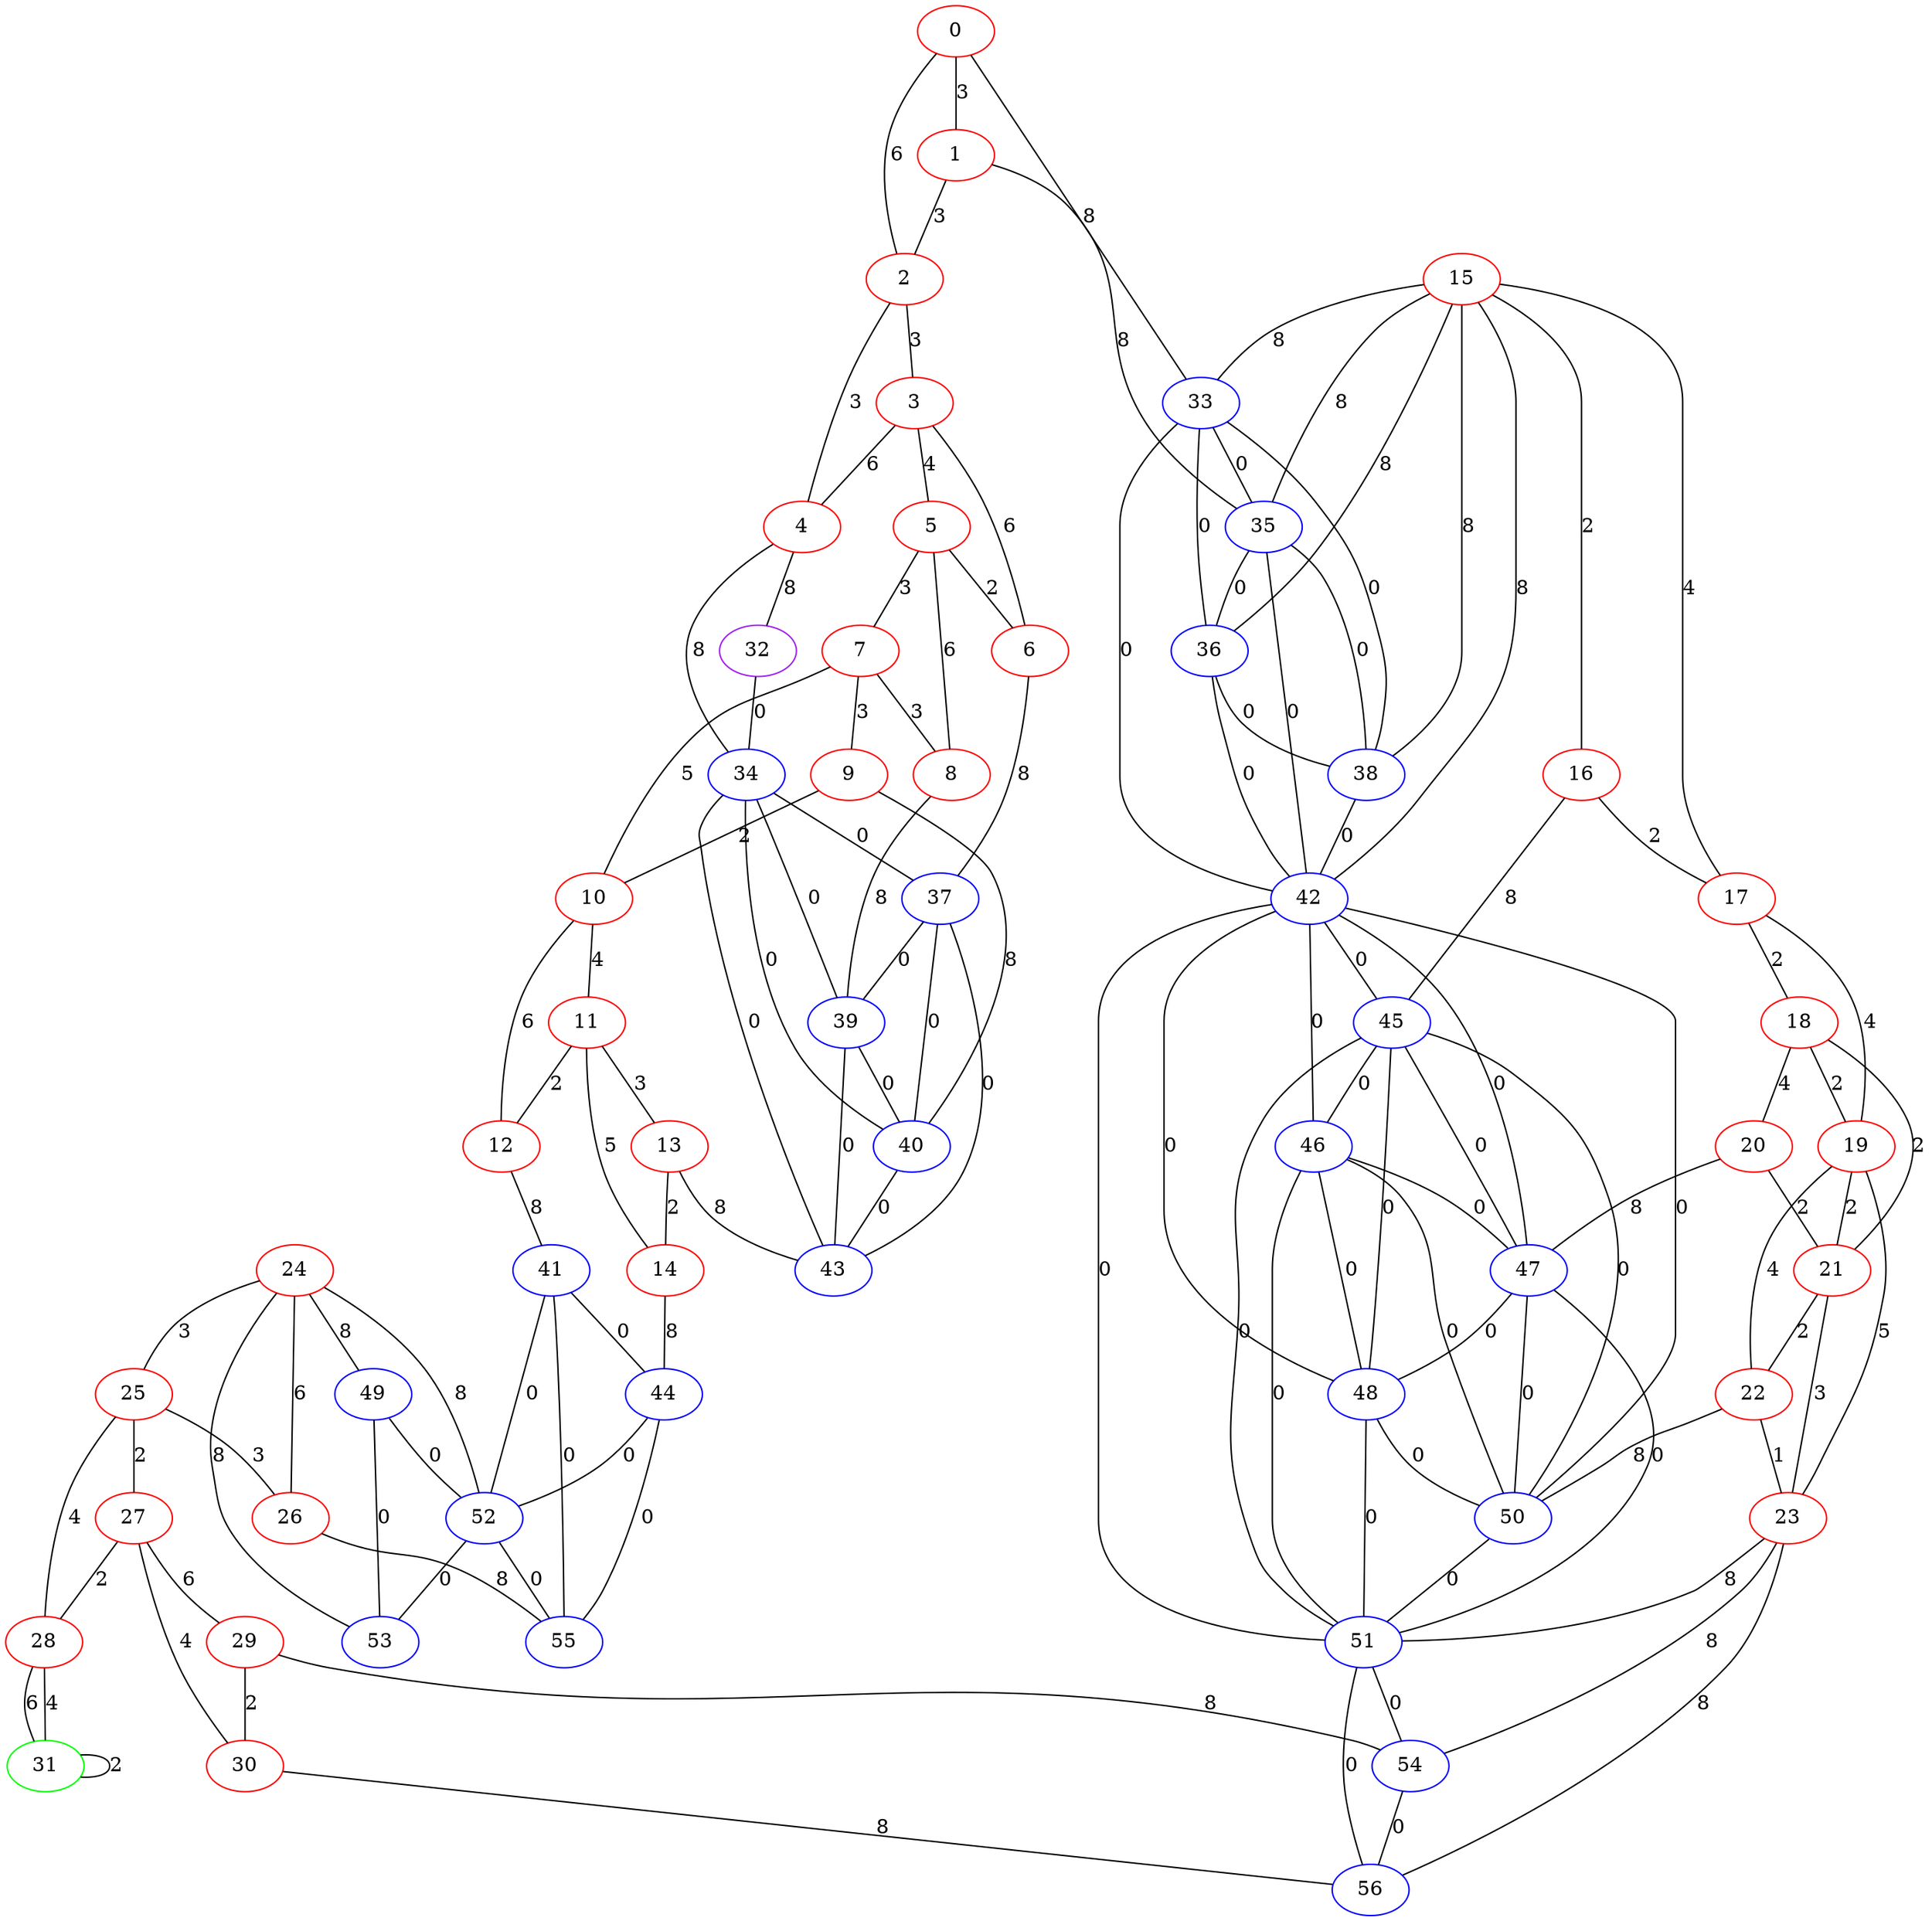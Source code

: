 graph "" {
0 [color=red, weight=1];
1 [color=red, weight=1];
2 [color=red, weight=1];
3 [color=red, weight=1];
4 [color=red, weight=1];
5 [color=red, weight=1];
6 [color=red, weight=1];
7 [color=red, weight=1];
8 [color=red, weight=1];
9 [color=red, weight=1];
10 [color=red, weight=1];
11 [color=red, weight=1];
12 [color=red, weight=1];
13 [color=red, weight=1];
14 [color=red, weight=1];
15 [color=red, weight=1];
16 [color=red, weight=1];
17 [color=red, weight=1];
18 [color=red, weight=1];
19 [color=red, weight=1];
20 [color=red, weight=1];
21 [color=red, weight=1];
22 [color=red, weight=1];
23 [color=red, weight=1];
24 [color=red, weight=1];
25 [color=red, weight=1];
26 [color=red, weight=1];
27 [color=red, weight=1];
28 [color=red, weight=1];
29 [color=red, weight=1];
30 [color=red, weight=1];
31 [color=green, weight=2];
32 [color=purple, weight=4];
33 [color=blue, weight=3];
34 [color=blue, weight=3];
35 [color=blue, weight=3];
36 [color=blue, weight=3];
37 [color=blue, weight=3];
38 [color=blue, weight=3];
39 [color=blue, weight=3];
40 [color=blue, weight=3];
41 [color=blue, weight=3];
42 [color=blue, weight=3];
43 [color=blue, weight=3];
44 [color=blue, weight=3];
45 [color=blue, weight=3];
46 [color=blue, weight=3];
47 [color=blue, weight=3];
48 [color=blue, weight=3];
49 [color=blue, weight=3];
50 [color=blue, weight=3];
51 [color=blue, weight=3];
52 [color=blue, weight=3];
53 [color=blue, weight=3];
54 [color=blue, weight=3];
55 [color=blue, weight=3];
56 [color=blue, weight=3];
0 -- 1  [key=0, label=3];
0 -- 2  [key=0, label=6];
0 -- 33  [key=0, label=8];
1 -- 2  [key=0, label=3];
1 -- 35  [key=0, label=8];
2 -- 3  [key=0, label=3];
2 -- 4  [key=0, label=3];
3 -- 4  [key=0, label=6];
3 -- 5  [key=0, label=4];
3 -- 6  [key=0, label=6];
4 -- 32  [key=0, label=8];
4 -- 34  [key=0, label=8];
5 -- 8  [key=0, label=6];
5 -- 6  [key=0, label=2];
5 -- 7  [key=0, label=3];
6 -- 37  [key=0, label=8];
7 -- 8  [key=0, label=3];
7 -- 9  [key=0, label=3];
7 -- 10  [key=0, label=5];
8 -- 39  [key=0, label=8];
9 -- 40  [key=0, label=8];
9 -- 10  [key=0, label=2];
10 -- 11  [key=0, label=4];
10 -- 12  [key=0, label=6];
11 -- 12  [key=0, label=2];
11 -- 13  [key=0, label=3];
11 -- 14  [key=0, label=5];
12 -- 41  [key=0, label=8];
13 -- 43  [key=0, label=8];
13 -- 14  [key=0, label=2];
14 -- 44  [key=0, label=8];
15 -- 33  [key=0, label=8];
15 -- 35  [key=0, label=8];
15 -- 36  [key=0, label=8];
15 -- 38  [key=0, label=8];
15 -- 42  [key=0, label=8];
15 -- 16  [key=0, label=2];
15 -- 17  [key=0, label=4];
16 -- 17  [key=0, label=2];
16 -- 45  [key=0, label=8];
17 -- 18  [key=0, label=2];
17 -- 19  [key=0, label=4];
18 -- 19  [key=0, label=2];
18 -- 20  [key=0, label=4];
18 -- 21  [key=0, label=2];
19 -- 21  [key=0, label=2];
19 -- 22  [key=0, label=4];
19 -- 23  [key=0, label=5];
20 -- 21  [key=0, label=2];
20 -- 47  [key=0, label=8];
21 -- 22  [key=0, label=2];
21 -- 23  [key=0, label=3];
22 -- 50  [key=0, label=8];
22 -- 23  [key=0, label=1];
23 -- 51  [key=0, label=8];
23 -- 54  [key=0, label=8];
23 -- 56  [key=0, label=8];
24 -- 25  [key=0, label=3];
24 -- 26  [key=0, label=6];
24 -- 52  [key=0, label=8];
24 -- 53  [key=0, label=8];
24 -- 49  [key=0, label=8];
25 -- 26  [key=0, label=3];
25 -- 27  [key=0, label=2];
25 -- 28  [key=0, label=4];
26 -- 55  [key=0, label=8];
27 -- 28  [key=0, label=2];
27 -- 29  [key=0, label=6];
27 -- 30  [key=0, label=4];
28 -- 31  [key=0, label=4];
28 -- 31  [key=1, label=6];
29 -- 54  [key=0, label=8];
29 -- 30  [key=0, label=2];
30 -- 56  [key=0, label=8];
31 -- 31  [key=0, label=2];
32 -- 34  [key=0, label=0];
33 -- 35  [key=0, label=0];
33 -- 36  [key=0, label=0];
33 -- 38  [key=0, label=0];
33 -- 42  [key=0, label=0];
34 -- 37  [key=0, label=0];
34 -- 39  [key=0, label=0];
34 -- 40  [key=0, label=0];
34 -- 43  [key=0, label=0];
35 -- 36  [key=0, label=0];
35 -- 38  [key=0, label=0];
35 -- 42  [key=0, label=0];
36 -- 42  [key=0, label=0];
36 -- 38  [key=0, label=0];
37 -- 40  [key=0, label=0];
37 -- 43  [key=0, label=0];
37 -- 39  [key=0, label=0];
38 -- 42  [key=0, label=0];
39 -- 40  [key=0, label=0];
39 -- 43  [key=0, label=0];
40 -- 43  [key=0, label=0];
41 -- 44  [key=0, label=0];
41 -- 55  [key=0, label=0];
41 -- 52  [key=0, label=0];
42 -- 45  [key=0, label=0];
42 -- 46  [key=0, label=0];
42 -- 48  [key=0, label=0];
42 -- 50  [key=0, label=0];
42 -- 51  [key=0, label=0];
42 -- 47  [key=0, label=0];
44 -- 52  [key=0, label=0];
44 -- 55  [key=0, label=0];
45 -- 48  [key=0, label=0];
45 -- 46  [key=0, label=0];
45 -- 47  [key=0, label=0];
45 -- 50  [key=0, label=0];
45 -- 51  [key=0, label=0];
46 -- 47  [key=0, label=0];
46 -- 48  [key=0, label=0];
46 -- 50  [key=0, label=0];
46 -- 51  [key=0, label=0];
47 -- 48  [key=0, label=0];
47 -- 50  [key=0, label=0];
47 -- 51  [key=0, label=0];
48 -- 50  [key=0, label=0];
48 -- 51  [key=0, label=0];
49 -- 52  [key=0, label=0];
49 -- 53  [key=0, label=0];
50 -- 51  [key=0, label=0];
51 -- 54  [key=0, label=0];
51 -- 56  [key=0, label=0];
52 -- 53  [key=0, label=0];
52 -- 55  [key=0, label=0];
54 -- 56  [key=0, label=0];
}
